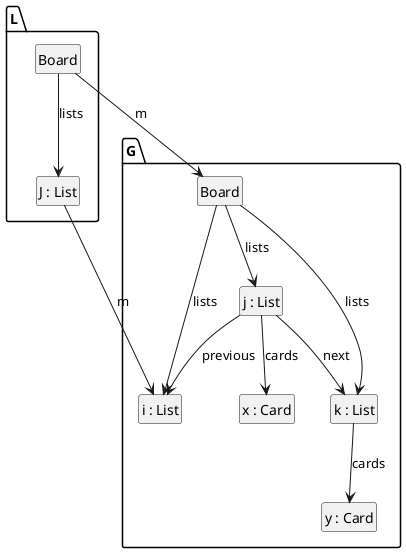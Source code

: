@startuml
skinparam shadowing false
hide members
hide circle
class "L.Board"
class "L.J : List"
"L.Board"-->"L.J : List" : "lists"
class "G.Board"
class "G.i : List"
class "G.j : List"
class "G.x : Card"
class "G.k : List"
class "G.y : Card"
"G.Board"-->"G.i : List" : "lists"
"G.Board"-->"G.j : List" : "lists"
"G.Board"-->"G.k : List" : "lists"
"G.j : List"-->"G.x : Card" : "cards"
"G.j : List"-->"G.i : List" : "previous"
"G.j : List"-->"G.k : List" : "next"
"G.k : List"-->"G.y : Card" : "cards"
"L.Board" --> "G.Board" : "m"
"L.J : List" --> "G.i : List" : "m"
@enduml
